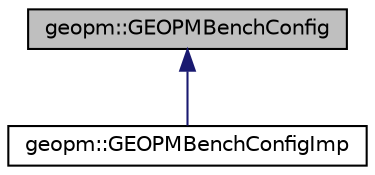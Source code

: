 digraph "geopm::GEOPMBenchConfig"
{
 // LATEX_PDF_SIZE
  edge [fontname="Helvetica",fontsize="10",labelfontname="Helvetica",labelfontsize="10"];
  node [fontname="Helvetica",fontsize="10",shape=record];
  Node1 [label="geopm::GEOPMBenchConfig",height=0.2,width=0.4,color="black", fillcolor="grey75", style="filled", fontcolor="black",tooltip=" "];
  Node1 -> Node2 [dir="back",color="midnightblue",fontsize="10",style="solid",fontname="Helvetica"];
  Node2 [label="geopm::GEOPMBenchConfigImp",height=0.2,width=0.4,color="black", fillcolor="white", style="filled",URL="$classgeopm_1_1_g_e_o_p_m_bench_config_imp.html",tooltip=" "];
}
